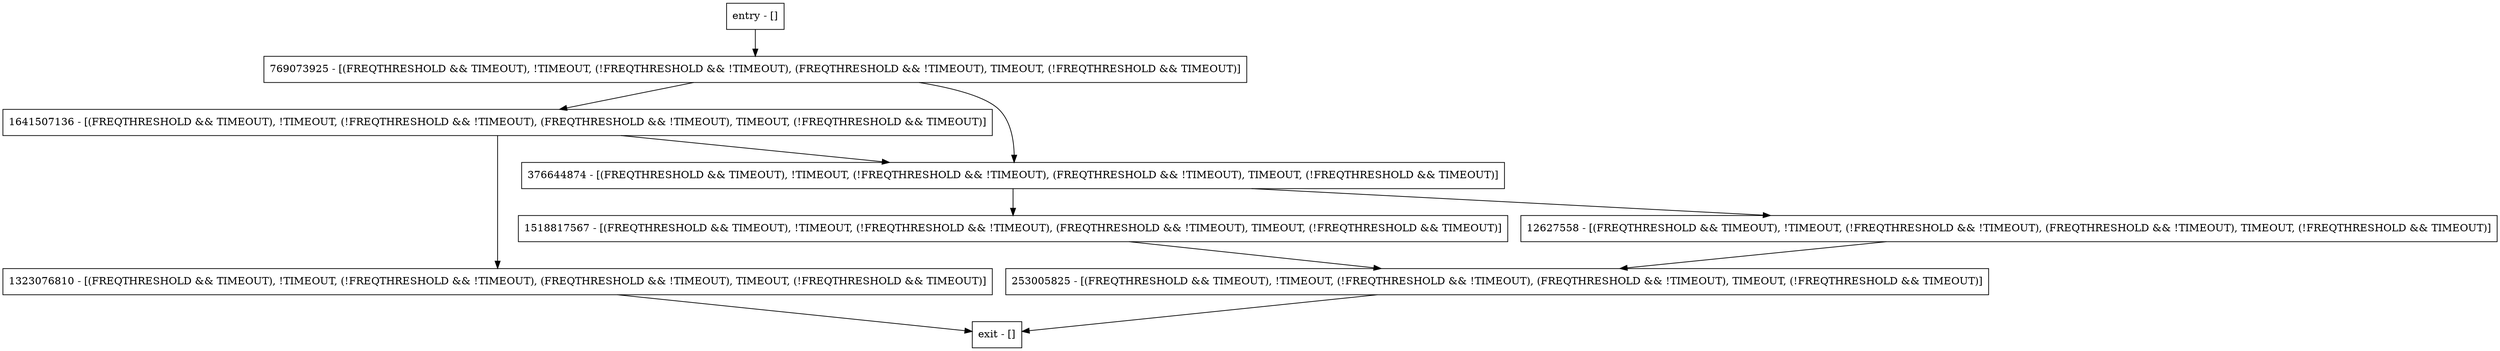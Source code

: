 digraph count {
node [shape=record];
entry [label="entry - []"];
exit [label="exit - []"];
1641507136 [label="1641507136 - [(FREQTHRESHOLD && TIMEOUT), !TIMEOUT, (!FREQTHRESHOLD && !TIMEOUT), (FREQTHRESHOLD && !TIMEOUT), TIMEOUT, (!FREQTHRESHOLD && TIMEOUT)]"];
769073925 [label="769073925 - [(FREQTHRESHOLD && TIMEOUT), !TIMEOUT, (!FREQTHRESHOLD && !TIMEOUT), (FREQTHRESHOLD && !TIMEOUT), TIMEOUT, (!FREQTHRESHOLD && TIMEOUT)]"];
1518817567 [label="1518817567 - [(FREQTHRESHOLD && TIMEOUT), !TIMEOUT, (!FREQTHRESHOLD && !TIMEOUT), (FREQTHRESHOLD && !TIMEOUT), TIMEOUT, (!FREQTHRESHOLD && TIMEOUT)]"];
1323076810 [label="1323076810 - [(FREQTHRESHOLD && TIMEOUT), !TIMEOUT, (!FREQTHRESHOLD && !TIMEOUT), (FREQTHRESHOLD && !TIMEOUT), TIMEOUT, (!FREQTHRESHOLD && TIMEOUT)]"];
253005825 [label="253005825 - [(FREQTHRESHOLD && TIMEOUT), !TIMEOUT, (!FREQTHRESHOLD && !TIMEOUT), (FREQTHRESHOLD && !TIMEOUT), TIMEOUT, (!FREQTHRESHOLD && TIMEOUT)]"];
376644874 [label="376644874 - [(FREQTHRESHOLD && TIMEOUT), !TIMEOUT, (!FREQTHRESHOLD && !TIMEOUT), (FREQTHRESHOLD && !TIMEOUT), TIMEOUT, (!FREQTHRESHOLD && TIMEOUT)]"];
12627558 [label="12627558 - [(FREQTHRESHOLD && TIMEOUT), !TIMEOUT, (!FREQTHRESHOLD && !TIMEOUT), (FREQTHRESHOLD && !TIMEOUT), TIMEOUT, (!FREQTHRESHOLD && TIMEOUT)]"];
entry;
exit;
entry -> 769073925;
1641507136 -> 1323076810;
1641507136 -> 376644874;
769073925 -> 1641507136;
769073925 -> 376644874;
1518817567 -> 253005825;
1323076810 -> exit;
253005825 -> exit;
376644874 -> 1518817567;
376644874 -> 12627558;
12627558 -> 253005825;
}
